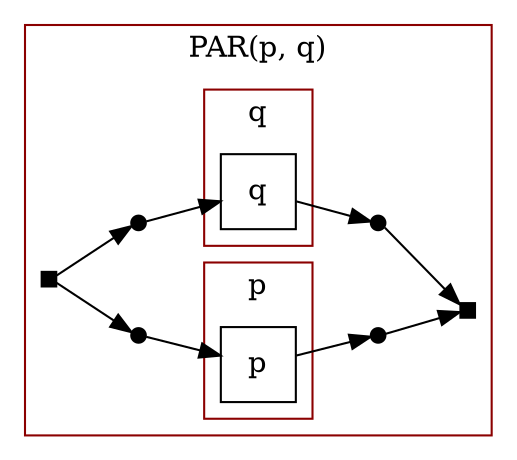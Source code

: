 digraph G {
  rankdir="LR";

  subgraph cluster_0 {
    label="PAR(p, q)" ;
    color=darkred ;

    subgraph place {
      node [shape=circle,fixedsize=true,width=.5];
      _p0_0 [label="",height=.1,width=.1,style=filled,width=.1,color=black] ;
      _p1_0 [label="",height=.1,width=.1,style=filled,width=.1,color=black] ;
      _p2_0 [label="",height=.1,width=.1,style=filled,width=.1,color=black] ;
      _p3_0 [label="",height=.1,width=.1,style=filled,width=.1,color=black] ;
    } 

    subgraph transitions {
      node [shape=rect,height=.5,width=.5];
      _t0_0 [label="",height=.1,width=.1,style=filled,width=.1,color=black] ;
      _t1_0 [label="",height=.1,width=.1,style=filled,width=.1,color=black] ;
    } 

    subgraph cluster0_0 {
      label="p" ;
      color=darkred ;

      subgraph transitions {
        node [shape=rect,height=.5,width=.5];
        _t0_00 [label="p"] ;
      } 
    }

    subgraph cluster0_1 {
      label="q" ;
      color=darkred ;

      subgraph transitions {
        node [shape=rect,height=.5,width=.5];
        _t0_01 [label="q"] ;
      } 
    }

    _t0_0 -> _p0_0 [] ;
    _p0_0 -> _t0_00 [] ;
    _t0_00 -> _p1_0 [] ;
    _p1_0 -> _t1_0 [] ;
    _t0_0 -> _p2_0 [] ;
    _p2_0 -> _t0_01 [] ;
    _t0_01 -> _p3_0 [] ;
    _p3_0 -> _t1_0 [] ;
  }
}


